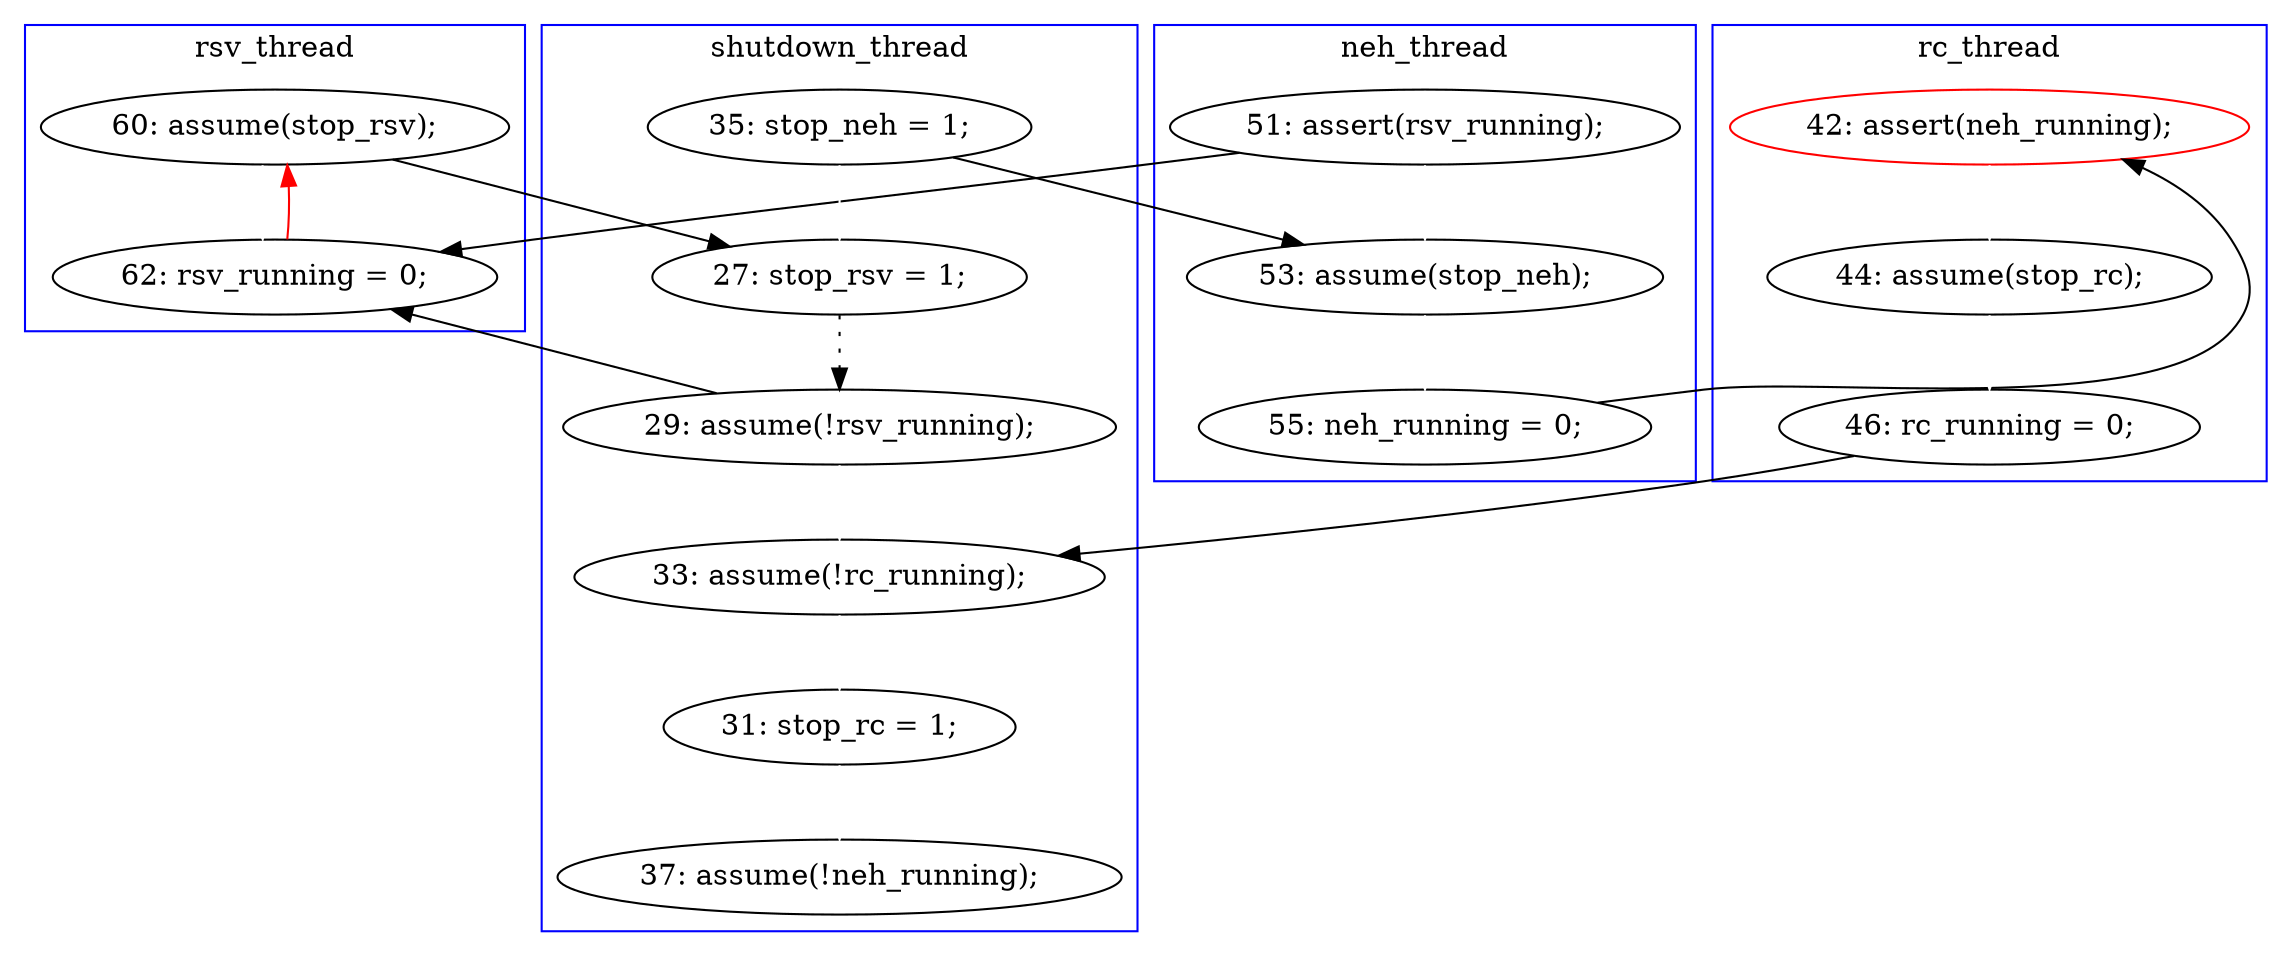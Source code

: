 digraph Counterexample {
	27 -> 36 [color = white, style = solid]
	17 -> 21 [color = black, style = solid, constraint = false]
	16 -> 17 [color = white, style = solid]
	22 -> 23 [color = white, style = solid]
	15 -> 36 [color = black, style = solid, constraint = false]
	27 -> 29 [color = black, style = solid, constraint = false]
	30 -> 36 [color = black, style = solid, constraint = false]
	13 -> 16 [color = black, style = solid, constraint = false]
	21 -> 22 [color = white, style = solid]
	13 -> 29 [color = white, style = solid]
	15 -> 16 [color = white, style = solid]
	32 -> 33 [color = white, style = solid]
	31 -> 32 [color = white, style = solid]
	30 -> 31 [color = white, style = solid]
	36 -> 27 [color = red, style = solid, constraint = false]
	23 -> 31 [color = black, style = solid, constraint = false]
	29 -> 30 [color = black, style = dotted]
	subgraph cluster2 {
		label = rc_thread
		color = blue
		21  [label = "42: assert(neh_running);", color = red]
		22  [label = "44: assume(stop_rc);"]
		23  [label = "46: rc_running = 0;"]
	}
	subgraph cluster1 {
		label = shutdown_thread
		color = blue
		32  [label = "31: stop_rc = 1;"]
		29  [label = "27: stop_rsv = 1;"]
		13  [label = "35: stop_neh = 1;"]
		31  [label = "33: assume(!rc_running);"]
		30  [label = "29: assume(!rsv_running);"]
		33  [label = "37: assume(!neh_running);"]
	}
	subgraph cluster4 {
		label = rsv_thread
		color = blue
		36  [label = "62: rsv_running = 0;"]
		27  [label = "60: assume(stop_rsv);"]
	}
	subgraph cluster3 {
		label = neh_thread
		color = blue
		17  [label = "55: neh_running = 0;"]
		15  [label = "51: assert(rsv_running);"]
		16  [label = "53: assume(stop_neh);"]
	}
}